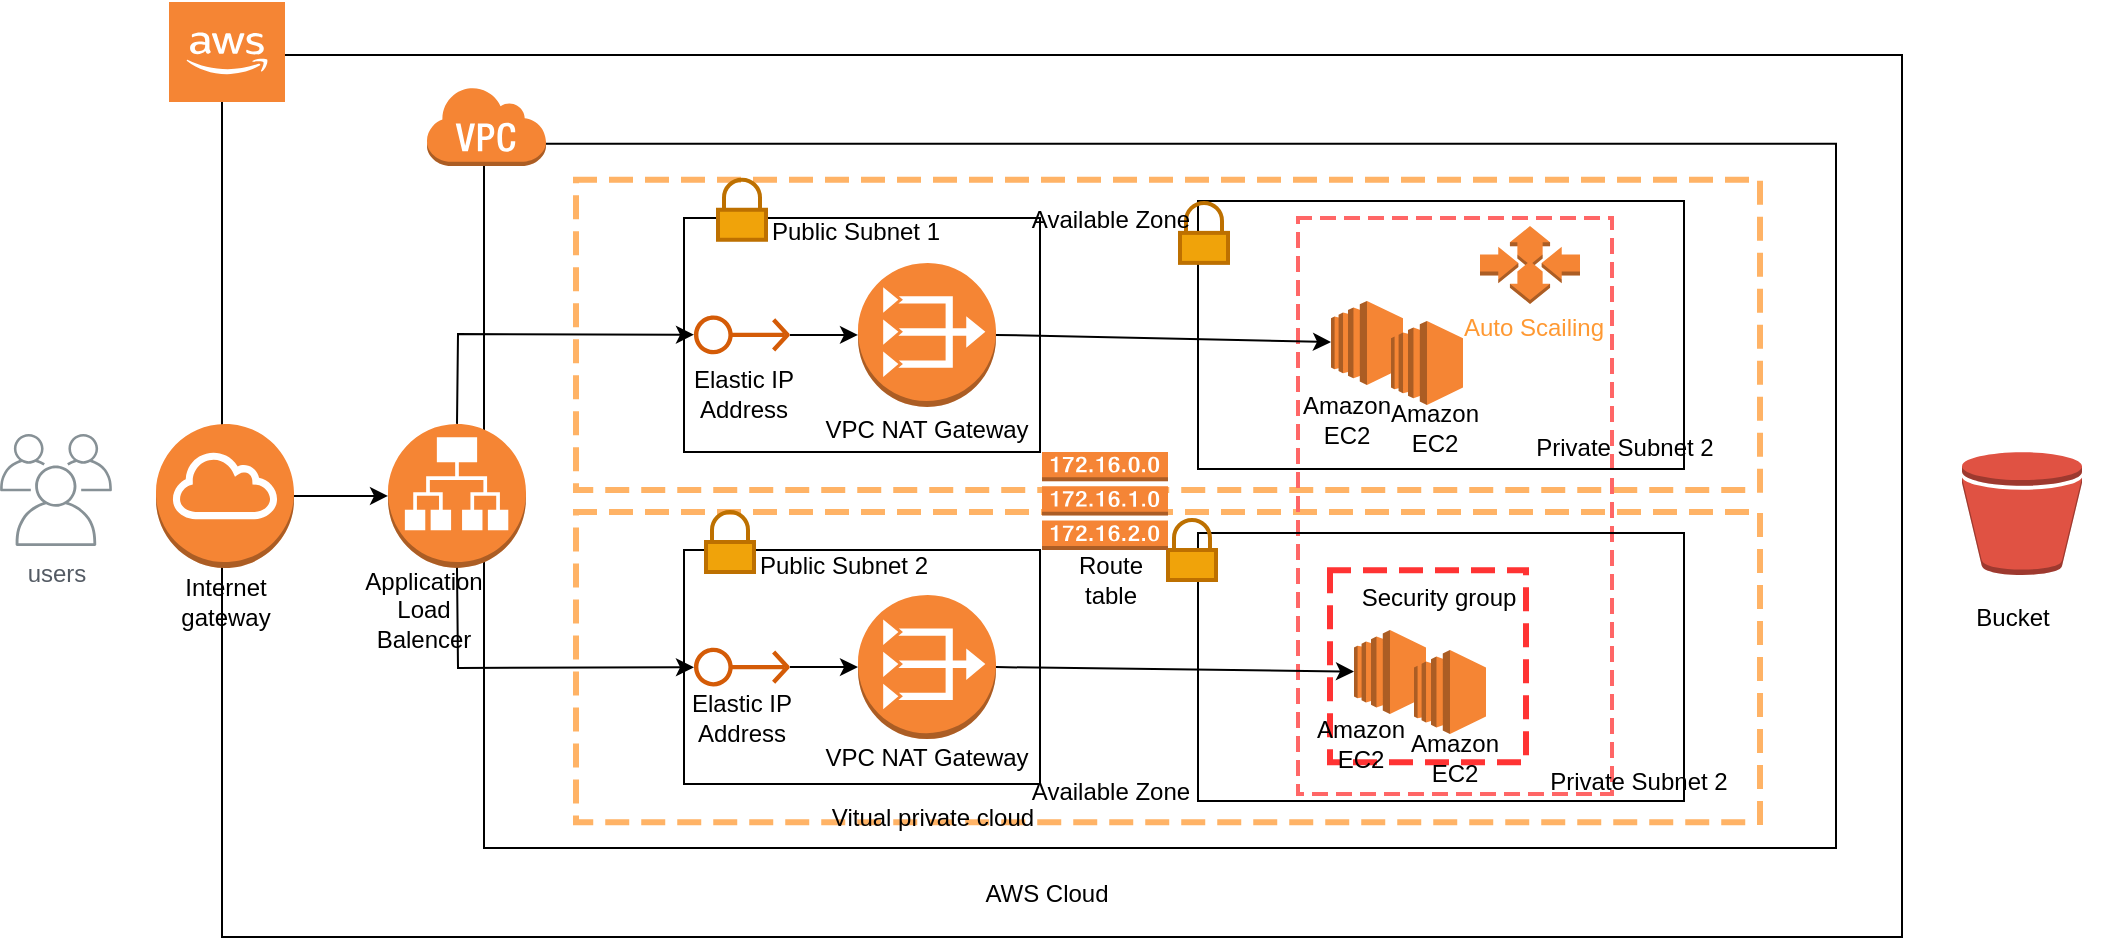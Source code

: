 <mxfile version="21.5.0" type="device">
  <diagram id="Ht1M8jgEwFfnCIfOTk4-" name="Page-1">
    <mxGraphModel dx="1434" dy="788" grid="0" gridSize="10" guides="1" tooltips="1" connect="1" arrows="1" fold="1" page="1" pageScale="1" pageWidth="1169" pageHeight="827" background="#ffffff" math="0" shadow="0">
      <root>
        <mxCell id="0" />
        <mxCell id="1" parent="0" />
        <mxCell id="6uSbmN7gZlpRDPP3WdP6-11" value="" style="shape=partialRectangle;whiteSpace=wrap;html=1;top=1;left=1;fillColor=none;strokeColor=#000000;noLabel=0;movableLabel=0;backgroundOutline=0;collapsible=0;dropTarget=0;container=0;fixDash=0;snapToPoint=0;portConstraintRotation=0;comic=0;enumerate=0;treeMoving=0;pointerEvents=1;treeFolding=0;deletable=1;cloneable=1;rotatable=0;resizeHeight=0;resizeWidth=0;fixedWidth=0;autosize=0;metaEdit=0;expand=1;recursiveResize=1;allowArrows=1;connectable=1;" vertex="1" parent="1">
          <mxGeometry x="140" y="67.5" width="840" height="441" as="geometry" />
        </mxCell>
        <mxCell id="6uSbmN7gZlpRDPP3WdP6-15" value="" style="outlineConnect=0;dashed=0;verticalLabelPosition=bottom;verticalAlign=top;align=center;html=1;shape=mxgraph.aws3.internet_gateway;fillColor=#F58534;gradientColor=none;" vertex="1" parent="1">
          <mxGeometry x="107" y="252" width="69" height="72" as="geometry" />
        </mxCell>
        <mxCell id="6uSbmN7gZlpRDPP3WdP6-16" value="users" style="sketch=0;outlineConnect=0;gradientColor=none;fontColor=#545B64;strokeColor=none;fillColor=#879196;dashed=0;verticalLabelPosition=bottom;verticalAlign=top;align=center;html=1;fontSize=12;fontStyle=0;aspect=fixed;shape=mxgraph.aws4.illustration_users;pointerEvents=1" vertex="1" parent="1">
          <mxGeometry x="29" y="257" width="56" height="56" as="geometry" />
        </mxCell>
        <mxCell id="6uSbmN7gZlpRDPP3WdP6-18" value="" style="endArrow=classic;html=1;rounded=0;strokeColor=#000000;exitX=1;exitY=0.5;exitDx=0;exitDy=0;exitPerimeter=0;entryX=0;entryY=0.5;entryDx=0;entryDy=0;entryPerimeter=0;" edge="1" parent="1" source="6uSbmN7gZlpRDPP3WdP6-15">
          <mxGeometry width="50" height="50" relative="1" as="geometry">
            <mxPoint x="83" y="585" as="sourcePoint" />
            <mxPoint x="223" y="287.94" as="targetPoint" />
          </mxGeometry>
        </mxCell>
        <mxCell id="6uSbmN7gZlpRDPP3WdP6-19" value="" style="shape=partialRectangle;whiteSpace=wrap;html=1;top=1;left=1;fillColor=none;strokeColor=#000000;noLabel=0;movableLabel=0;backgroundOutline=0;collapsible=0;dropTarget=0;container=0;fixDash=0;snapToPoint=0;portConstraintRotation=0;comic=0;enumerate=0;treeMoving=0;pointerEvents=1;treeFolding=0;deletable=1;cloneable=1;rotatable=0;resizeHeight=0;resizeWidth=0;fixedWidth=0;autosize=0;metaEdit=0;expand=1;recursiveResize=1;allowArrows=1;connectable=1;" vertex="1" parent="1">
          <mxGeometry x="271" y="111.88" width="676" height="352.12" as="geometry" />
        </mxCell>
        <mxCell id="6uSbmN7gZlpRDPP3WdP6-20" value="" style="outlineConnect=0;dashed=0;verticalLabelPosition=bottom;verticalAlign=top;align=center;html=1;shape=mxgraph.aws3.application_load_balancer;fillColor=#F58534;gradientColor=none;" vertex="1" parent="1">
          <mxGeometry x="223" y="251.94" width="69" height="72" as="geometry" />
        </mxCell>
        <mxCell id="6uSbmN7gZlpRDPP3WdP6-22" value="" style="outlineConnect=0;dashed=0;verticalLabelPosition=bottom;verticalAlign=top;align=center;html=1;shape=mxgraph.aws3.cloud_2;fillColor=#F58534;gradientColor=none;" vertex="1" parent="1">
          <mxGeometry x="113.5" y="41" width="58" height="50" as="geometry" />
        </mxCell>
        <mxCell id="6uSbmN7gZlpRDPP3WdP6-23" value="" style="shape=partialRectangle;whiteSpace=wrap;html=1;top=1;left=1;fillColor=none;strokeColor=#FFB366;noLabel=0;movableLabel=0;backgroundOutline=0;collapsible=0;dropTarget=0;container=0;fixDash=0;snapToPoint=0;portConstraintRotation=0;comic=0;enumerate=0;treeMoving=0;pointerEvents=1;treeFolding=0;deletable=1;cloneable=1;rotatable=0;resizeHeight=0;resizeWidth=0;fixedWidth=0;autosize=0;metaEdit=0;expand=1;recursiveResize=1;allowArrows=1;connectable=1;strokeWidth=3;dashed=1;perimeter=rectanglePerimeter;" vertex="1" parent="1">
          <mxGeometry x="317" y="129.88" width="592" height="155.12" as="geometry" />
        </mxCell>
        <mxCell id="6uSbmN7gZlpRDPP3WdP6-24" value="" style="outlineConnect=0;dashed=0;verticalLabelPosition=bottom;verticalAlign=top;align=center;html=1;shape=mxgraph.aws3.virtual_private_cloud;fillColor=#F58534;gradientColor=none;" vertex="1" parent="1">
          <mxGeometry x="242" y="83" width="60" height="40" as="geometry" />
        </mxCell>
        <mxCell id="6uSbmN7gZlpRDPP3WdP6-25" value="" style="shape=partialRectangle;whiteSpace=wrap;html=1;top=1;left=1;fillColor=none;strokeColor=#FFB366;noLabel=0;movableLabel=0;backgroundOutline=0;collapsible=0;dropTarget=0;container=0;fixDash=0;snapToPoint=0;portConstraintRotation=0;comic=0;enumerate=0;treeMoving=0;pointerEvents=1;treeFolding=0;deletable=1;cloneable=1;rotatable=0;resizeHeight=0;resizeWidth=0;fixedWidth=0;autosize=0;metaEdit=0;expand=1;recursiveResize=1;allowArrows=1;connectable=1;strokeWidth=3;dashed=1;" vertex="1" parent="1">
          <mxGeometry x="317" y="296" width="592" height="155.12" as="geometry" />
        </mxCell>
        <mxCell id="6uSbmN7gZlpRDPP3WdP6-26" value="" style="shape=partialRectangle;whiteSpace=wrap;html=1;top=1;left=1;fillColor=none;strokeColor=#FF6666;noLabel=0;movableLabel=0;backgroundOutline=0;collapsible=0;dropTarget=0;container=0;fixDash=0;snapToPoint=0;portConstraintRotation=0;comic=0;enumerate=0;treeMoving=0;pointerEvents=1;treeFolding=0;deletable=1;cloneable=1;rotatable=0;resizeHeight=0;resizeWidth=0;fixedWidth=0;autosize=0;metaEdit=0;expand=1;recursiveResize=1;allowArrows=1;connectable=1;strokeWidth=2;dashed=1;" vertex="1" parent="1">
          <mxGeometry x="678" y="148.94" width="157" height="288" as="geometry" />
        </mxCell>
        <mxCell id="6uSbmN7gZlpRDPP3WdP6-27" value="" style="shape=partialRectangle;whiteSpace=wrap;html=1;top=1;left=1;fillColor=none;strokeColor=#000000;noLabel=0;movableLabel=0;backgroundOutline=0;collapsible=0;dropTarget=0;container=0;fixDash=0;snapToPoint=0;portConstraintRotation=0;comic=0;enumerate=0;treeMoving=0;pointerEvents=1;treeFolding=0;deletable=1;cloneable=1;rotatable=0;resizeHeight=0;resizeWidth=0;fixedWidth=0;autosize=0;metaEdit=0;expand=1;recursiveResize=1;allowArrows=1;connectable=1;" vertex="1" parent="1">
          <mxGeometry x="371" y="148.94" width="178" height="117" as="geometry" />
        </mxCell>
        <mxCell id="6uSbmN7gZlpRDPP3WdP6-28" value="" style="shape=partialRectangle;whiteSpace=wrap;html=1;top=1;left=1;fillColor=none;strokeColor=#000000;noLabel=0;movableLabel=0;backgroundOutline=0;collapsible=0;dropTarget=0;container=0;fixDash=0;snapToPoint=0;portConstraintRotation=0;comic=0;enumerate=0;treeMoving=0;pointerEvents=1;treeFolding=0;deletable=1;cloneable=1;rotatable=0;resizeHeight=0;resizeWidth=0;fixedWidth=0;autosize=0;metaEdit=0;expand=1;recursiveResize=1;allowArrows=1;connectable=1;" vertex="1" parent="1">
          <mxGeometry x="371" y="315.06" width="178" height="117" as="geometry" />
        </mxCell>
        <mxCell id="6uSbmN7gZlpRDPP3WdP6-29" value="" style="shape=partialRectangle;whiteSpace=wrap;html=1;top=1;left=1;fillColor=none;strokeColor=#000000;noLabel=0;movableLabel=0;backgroundOutline=0;collapsible=0;dropTarget=0;container=0;fixDash=0;snapToPoint=0;portConstraintRotation=0;comic=0;enumerate=0;treeMoving=0;pointerEvents=1;treeFolding=0;deletable=1;cloneable=1;rotatable=0;resizeHeight=0;resizeWidth=0;fixedWidth=0;autosize=0;metaEdit=0;expand=1;recursiveResize=1;allowArrows=1;connectable=1;" vertex="1" parent="1">
          <mxGeometry x="628" y="140.44" width="243" height="134" as="geometry" />
        </mxCell>
        <mxCell id="6uSbmN7gZlpRDPP3WdP6-30" value="" style="shape=partialRectangle;whiteSpace=wrap;html=1;top=1;left=1;fillColor=none;strokeColor=#000000;noLabel=0;movableLabel=0;backgroundOutline=0;collapsible=0;dropTarget=0;container=0;fixDash=0;snapToPoint=0;portConstraintRotation=0;comic=0;enumerate=0;treeMoving=0;pointerEvents=1;treeFolding=0;deletable=1;cloneable=1;rotatable=0;resizeHeight=0;resizeWidth=0;fixedWidth=0;autosize=0;metaEdit=0;expand=1;recursiveResize=1;allowArrows=1;connectable=1;" vertex="1" parent="1">
          <mxGeometry x="628" y="306.56" width="243" height="134" as="geometry" />
        </mxCell>
        <mxCell id="6uSbmN7gZlpRDPP3WdP6-31" value="" style="outlineConnect=0;dashed=0;verticalLabelPosition=bottom;verticalAlign=top;align=center;html=1;shape=mxgraph.aws3.vpc_nat_gateway;fillColor=#F58534;gradientColor=none;" vertex="1" parent="1">
          <mxGeometry x="458" y="171.44" width="69" height="72" as="geometry" />
        </mxCell>
        <mxCell id="6uSbmN7gZlpRDPP3WdP6-32" value="" style="outlineConnect=0;dashed=0;verticalLabelPosition=bottom;verticalAlign=top;align=center;html=1;shape=mxgraph.aws3.vpc_nat_gateway;fillColor=#F58534;gradientColor=none;" vertex="1" parent="1">
          <mxGeometry x="458" y="337.56" width="69" height="72" as="geometry" />
        </mxCell>
        <mxCell id="6uSbmN7gZlpRDPP3WdP6-33" value="" style="sketch=0;outlineConnect=0;fontColor=#232F3E;gradientColor=none;fillColor=#D45B07;strokeColor=none;dashed=0;verticalLabelPosition=bottom;verticalAlign=top;align=center;html=1;fontSize=12;fontStyle=0;aspect=fixed;pointerEvents=1;shape=mxgraph.aws4.elastic_ip_address;" vertex="1" parent="1">
          <mxGeometry x="376" y="197.44" width="48" height="20" as="geometry" />
        </mxCell>
        <mxCell id="6uSbmN7gZlpRDPP3WdP6-35" value="" style="sketch=0;outlineConnect=0;fontColor=#232F3E;gradientColor=none;fillColor=#D45B07;strokeColor=none;dashed=0;verticalLabelPosition=bottom;verticalAlign=top;align=center;html=1;fontSize=12;fontStyle=0;aspect=fixed;pointerEvents=1;shape=mxgraph.aws4.elastic_ip_address;" vertex="1" parent="1">
          <mxGeometry x="376" y="363.56" width="48" height="20" as="geometry" />
        </mxCell>
        <mxCell id="6uSbmN7gZlpRDPP3WdP6-36" value="" style="outlineConnect=0;dashed=0;verticalLabelPosition=bottom;verticalAlign=top;align=center;html=1;shape=mxgraph.aws3.auto_scaling;fillColor=#F58534;gradientColor=none;" vertex="1" parent="1">
          <mxGeometry x="769" y="153" width="50" height="39" as="geometry" />
        </mxCell>
        <mxCell id="6uSbmN7gZlpRDPP3WdP6-37" value="" style="outlineConnect=0;dashed=0;verticalLabelPosition=bottom;verticalAlign=top;align=center;html=1;shape=mxgraph.aws3.ec2;fillColor=#F58534;gradientColor=none;" vertex="1" parent="1">
          <mxGeometry x="694.5" y="190.44" width="36" height="42" as="geometry" />
        </mxCell>
        <mxCell id="6uSbmN7gZlpRDPP3WdP6-38" value="" style="outlineConnect=0;dashed=0;verticalLabelPosition=bottom;verticalAlign=top;align=center;html=1;shape=mxgraph.aws3.ec2;fillColor=#F58534;gradientColor=none;" vertex="1" parent="1">
          <mxGeometry x="724.5" y="200.44" width="36" height="42" as="geometry" />
        </mxCell>
        <mxCell id="6uSbmN7gZlpRDPP3WdP6-39" value="" style="outlineConnect=0;dashed=0;verticalLabelPosition=bottom;verticalAlign=top;align=center;html=1;shape=mxgraph.aws3.ec2;fillColor=#F58534;gradientColor=none;" vertex="1" parent="1">
          <mxGeometry x="706" y="355" width="36" height="42" as="geometry" />
        </mxCell>
        <mxCell id="6uSbmN7gZlpRDPP3WdP6-40" value="" style="outlineConnect=0;dashed=0;verticalLabelPosition=bottom;verticalAlign=top;align=center;html=1;shape=mxgraph.aws3.ec2;fillColor=#F58534;gradientColor=none;" vertex="1" parent="1">
          <mxGeometry x="736" y="365" width="36" height="42" as="geometry" />
        </mxCell>
        <mxCell id="6uSbmN7gZlpRDPP3WdP6-41" value="" style="shape=partialRectangle;whiteSpace=wrap;html=1;top=1;left=1;fillColor=none;strokeColor=#FF3333;noLabel=0;movableLabel=0;backgroundOutline=0;collapsible=0;dropTarget=0;container=0;fixDash=0;snapToPoint=0;portConstraintRotation=0;comic=0;enumerate=0;treeMoving=0;pointerEvents=1;treeFolding=0;deletable=1;cloneable=1;rotatable=0;resizeHeight=0;resizeWidth=0;fixedWidth=0;autosize=0;metaEdit=0;expand=1;recursiveResize=1;allowArrows=1;connectable=1;strokeWidth=3;dashed=1;" vertex="1" parent="1">
          <mxGeometry x="694" y="325.12" width="98" height="96" as="geometry" />
        </mxCell>
        <mxCell id="6uSbmN7gZlpRDPP3WdP6-42" value="" style="html=1;verticalLabelPosition=bottom;align=center;labelBackgroundColor=#ffffff;verticalAlign=top;strokeWidth=2;strokeColor=#BD7000;shadow=0;dashed=0;shape=mxgraph.ios7.icons.locked;fillColor=#f0a30a;fontColor=#000000;" vertex="1" parent="1">
          <mxGeometry x="388" y="129.88" width="24" height="30" as="geometry" />
        </mxCell>
        <mxCell id="6uSbmN7gZlpRDPP3WdP6-43" value="" style="html=1;verticalLabelPosition=bottom;align=center;labelBackgroundColor=#ffffff;verticalAlign=top;strokeWidth=2;strokeColor=#BD7000;shadow=0;dashed=0;shape=mxgraph.ios7.icons.locked;fillColor=#f0a30a;fontColor=#000000;" vertex="1" parent="1">
          <mxGeometry x="382" y="296" width="24" height="30" as="geometry" />
        </mxCell>
        <mxCell id="6uSbmN7gZlpRDPP3WdP6-44" value="" style="html=1;verticalLabelPosition=bottom;align=center;labelBackgroundColor=#ffffff;verticalAlign=top;strokeWidth=2;strokeColor=#BD7000;shadow=0;dashed=0;shape=mxgraph.ios7.icons.locked;fillColor=#f0a30a;fontColor=#000000;" vertex="1" parent="1">
          <mxGeometry x="619" y="141.44" width="24" height="30" as="geometry" />
        </mxCell>
        <mxCell id="6uSbmN7gZlpRDPP3WdP6-45" value="" style="html=1;verticalLabelPosition=bottom;align=center;labelBackgroundColor=#ffffff;verticalAlign=top;strokeWidth=2;strokeColor=#BD7000;shadow=0;dashed=0;shape=mxgraph.ios7.icons.locked;fillColor=#f0a30a;fontColor=#000000;" vertex="1" parent="1">
          <mxGeometry x="613" y="300" width="24" height="30" as="geometry" />
        </mxCell>
        <mxCell id="6uSbmN7gZlpRDPP3WdP6-46" value="" style="outlineConnect=0;dashed=0;verticalLabelPosition=bottom;verticalAlign=top;align=center;html=1;shape=mxgraph.aws3.route_table;fillColor=#F58536;gradientColor=none;" vertex="1" parent="1">
          <mxGeometry x="550" y="265.94" width="63" height="49" as="geometry" />
        </mxCell>
        <mxCell id="6uSbmN7gZlpRDPP3WdP6-47" value="&lt;font color=&quot;#000000&quot;&gt;Internet gateway&lt;/font&gt;" style="text;html=1;strokeColor=none;fillColor=none;align=center;verticalAlign=middle;whiteSpace=wrap;rounded=0;" vertex="1" parent="1">
          <mxGeometry x="111.5" y="326" width="60" height="30" as="geometry" />
        </mxCell>
        <mxCell id="6uSbmN7gZlpRDPP3WdP6-49" value="&lt;font color=&quot;#000000&quot;&gt;Application Load Balencer&lt;/font&gt;" style="text;html=1;strokeColor=none;fillColor=none;align=center;verticalAlign=middle;whiteSpace=wrap;rounded=0;" vertex="1" parent="1">
          <mxGeometry x="211" y="330" width="60" height="30" as="geometry" />
        </mxCell>
        <mxCell id="6uSbmN7gZlpRDPP3WdP6-50" value="" style="endArrow=classic;html=1;rounded=0;strokeColor=#000000;exitX=0.5;exitY=0;exitDx=0;exitDy=0;exitPerimeter=0;" edge="1" parent="1" source="6uSbmN7gZlpRDPP3WdP6-20" target="6uSbmN7gZlpRDPP3WdP6-33">
          <mxGeometry width="50" height="50" relative="1" as="geometry">
            <mxPoint x="186" y="298" as="sourcePoint" />
            <mxPoint x="233" y="297.94" as="targetPoint" />
            <Array as="points">
              <mxPoint x="258" y="207" />
            </Array>
          </mxGeometry>
        </mxCell>
        <mxCell id="6uSbmN7gZlpRDPP3WdP6-51" value="" style="endArrow=classic;html=1;rounded=0;strokeColor=#000000;exitX=0.5;exitY=1;exitDx=0;exitDy=0;exitPerimeter=0;" edge="1" parent="1" source="6uSbmN7gZlpRDPP3WdP6-20" target="6uSbmN7gZlpRDPP3WdP6-35">
          <mxGeometry width="50" height="50" relative="1" as="geometry">
            <mxPoint x="268" y="262" as="sourcePoint" />
            <mxPoint x="386" y="217" as="targetPoint" />
            <Array as="points">
              <mxPoint x="258" y="374" />
            </Array>
          </mxGeometry>
        </mxCell>
        <mxCell id="6uSbmN7gZlpRDPP3WdP6-52" value="&lt;font color=&quot;#000000&quot;&gt;Elastic IP Address&lt;/font&gt;" style="text;html=1;strokeColor=none;fillColor=none;align=center;verticalAlign=middle;whiteSpace=wrap;rounded=0;" vertex="1" parent="1">
          <mxGeometry x="371" y="222" width="60" height="30" as="geometry" />
        </mxCell>
        <mxCell id="6uSbmN7gZlpRDPP3WdP6-53" value="&lt;font color=&quot;#000000&quot;&gt;Elastic IP Address&lt;/font&gt;" style="text;html=1;strokeColor=none;fillColor=none;align=center;verticalAlign=middle;whiteSpace=wrap;rounded=0;" vertex="1" parent="1">
          <mxGeometry x="370" y="383.56" width="60" height="30" as="geometry" />
        </mxCell>
        <mxCell id="6uSbmN7gZlpRDPP3WdP6-54" value="" style="endArrow=classic;html=1;rounded=0;strokeColor=#000000;entryX=0;entryY=0.5;entryDx=0;entryDy=0;entryPerimeter=0;" edge="1" parent="1" source="6uSbmN7gZlpRDPP3WdP6-33" target="6uSbmN7gZlpRDPP3WdP6-31">
          <mxGeometry width="50" height="50" relative="1" as="geometry">
            <mxPoint x="186" y="298" as="sourcePoint" />
            <mxPoint x="233" y="297.94" as="targetPoint" />
          </mxGeometry>
        </mxCell>
        <mxCell id="6uSbmN7gZlpRDPP3WdP6-55" value="" style="endArrow=classic;html=1;rounded=0;strokeColor=#000000;entryX=0;entryY=0.5;entryDx=0;entryDy=0;entryPerimeter=0;" edge="1" parent="1" source="6uSbmN7gZlpRDPP3WdP6-35" target="6uSbmN7gZlpRDPP3WdP6-32">
          <mxGeometry width="50" height="50" relative="1" as="geometry">
            <mxPoint x="196" y="308" as="sourcePoint" />
            <mxPoint x="243" y="307.94" as="targetPoint" />
          </mxGeometry>
        </mxCell>
        <mxCell id="6uSbmN7gZlpRDPP3WdP6-57" value="&lt;font color=&quot;#000000&quot;&gt;AWS Cloud&lt;/font&gt;" style="text;html=1;strokeColor=none;fillColor=none;align=center;verticalAlign=middle;whiteSpace=wrap;rounded=0;" vertex="1" parent="1">
          <mxGeometry x="513" y="472" width="79" height="30" as="geometry" />
        </mxCell>
        <mxCell id="6uSbmN7gZlpRDPP3WdP6-58" value="&lt;font color=&quot;#000000&quot;&gt;Available Zone&lt;/font&gt;" style="text;html=1;strokeColor=none;fillColor=none;align=center;verticalAlign=middle;whiteSpace=wrap;rounded=0;" vertex="1" parent="1">
          <mxGeometry x="536" y="421.12" width="97" height="30" as="geometry" />
        </mxCell>
        <mxCell id="6uSbmN7gZlpRDPP3WdP6-59" value="&lt;font color=&quot;#000000&quot;&gt;Available Zone&lt;/font&gt;" style="text;html=1;strokeColor=none;fillColor=none;align=center;verticalAlign=middle;whiteSpace=wrap;rounded=0;" vertex="1" parent="1">
          <mxGeometry x="536" y="135" width="97" height="30" as="geometry" />
        </mxCell>
        <mxCell id="6uSbmN7gZlpRDPP3WdP6-60" value="&lt;font color=&quot;#000000&quot;&gt;Vitual private cloud&lt;/font&gt;" style="text;html=1;strokeColor=none;fillColor=none;align=center;verticalAlign=middle;whiteSpace=wrap;rounded=0;" vertex="1" parent="1">
          <mxGeometry x="441" y="434" width="109" height="30" as="geometry" />
        </mxCell>
        <mxCell id="6uSbmN7gZlpRDPP3WdP6-61" value="&lt;font color=&quot;#000000&quot;&gt;Public Subnet 2&lt;/font&gt;" style="text;html=1;strokeColor=none;fillColor=none;align=center;verticalAlign=middle;whiteSpace=wrap;rounded=0;" vertex="1" parent="1">
          <mxGeometry x="406" y="307.56" width="90" height="30" as="geometry" />
        </mxCell>
        <mxCell id="6uSbmN7gZlpRDPP3WdP6-62" value="&lt;font color=&quot;#000000&quot;&gt;Public Subnet 1&lt;/font&gt;" style="text;html=1;strokeColor=none;fillColor=none;align=center;verticalAlign=middle;whiteSpace=wrap;rounded=0;" vertex="1" parent="1">
          <mxGeometry x="412" y="141.44" width="90" height="30" as="geometry" />
        </mxCell>
        <mxCell id="6uSbmN7gZlpRDPP3WdP6-63" value="&lt;font color=&quot;#000000&quot;&gt;VPC NAT Gateway&lt;/font&gt;" style="text;html=1;strokeColor=none;fillColor=none;align=center;verticalAlign=middle;whiteSpace=wrap;rounded=0;" vertex="1" parent="1">
          <mxGeometry x="438" y="240" width="109" height="30" as="geometry" />
        </mxCell>
        <mxCell id="6uSbmN7gZlpRDPP3WdP6-64" value="&lt;font color=&quot;#000000&quot;&gt;VPC NAT Gateway&lt;/font&gt;" style="text;html=1;strokeColor=none;fillColor=none;align=center;verticalAlign=middle;whiteSpace=wrap;rounded=0;" vertex="1" parent="1">
          <mxGeometry x="438" y="404" width="109" height="30" as="geometry" />
        </mxCell>
        <mxCell id="6uSbmN7gZlpRDPP3WdP6-65" value="&lt;font color=&quot;#000000&quot;&gt;Private Subnet 2&lt;/font&gt;" style="text;html=1;strokeColor=none;fillColor=none;align=center;verticalAlign=middle;whiteSpace=wrap;rounded=0;" vertex="1" parent="1">
          <mxGeometry x="801" y="416" width="95" height="30" as="geometry" />
        </mxCell>
        <mxCell id="6uSbmN7gZlpRDPP3WdP6-66" value="&lt;font color=&quot;#000000&quot;&gt;Private Subnet 2&lt;/font&gt;" style="text;html=1;strokeColor=none;fillColor=none;align=center;verticalAlign=middle;whiteSpace=wrap;rounded=0;" vertex="1" parent="1">
          <mxGeometry x="794" y="249" width="95" height="30" as="geometry" />
        </mxCell>
        <mxCell id="6uSbmN7gZlpRDPP3WdP6-67" value="&lt;font color=&quot;#ff9933&quot;&gt;Auto Scailing&lt;/font&gt;" style="text;html=1;strokeColor=none;fillColor=none;align=center;verticalAlign=middle;whiteSpace=wrap;rounded=0;" vertex="1" parent="1">
          <mxGeometry x="757" y="190.44" width="78" height="27" as="geometry" />
        </mxCell>
        <mxCell id="6uSbmN7gZlpRDPP3WdP6-68" value="&lt;font color=&quot;#000000&quot;&gt;Amazon EC2&lt;/font&gt;" style="text;html=1;strokeColor=none;fillColor=none;align=center;verticalAlign=middle;whiteSpace=wrap;rounded=0;" vertex="1" parent="1">
          <mxGeometry x="677.5" y="235.44" width="49" height="30" as="geometry" />
        </mxCell>
        <mxCell id="6uSbmN7gZlpRDPP3WdP6-69" value="&lt;font color=&quot;#000000&quot;&gt;Amazon EC2&lt;/font&gt;" style="text;html=1;strokeColor=none;fillColor=none;align=center;verticalAlign=middle;whiteSpace=wrap;rounded=0;" vertex="1" parent="1">
          <mxGeometry x="721.5" y="239.44" width="49" height="30" as="geometry" />
        </mxCell>
        <mxCell id="6uSbmN7gZlpRDPP3WdP6-70" value="&lt;font color=&quot;#000000&quot;&gt;Amazon EC2&lt;/font&gt;" style="text;html=1;strokeColor=none;fillColor=none;align=center;verticalAlign=middle;whiteSpace=wrap;rounded=0;" vertex="1" parent="1">
          <mxGeometry x="685" y="397" width="49" height="30" as="geometry" />
        </mxCell>
        <mxCell id="6uSbmN7gZlpRDPP3WdP6-71" value="&lt;font color=&quot;#000000&quot;&gt;Amazon EC2&lt;/font&gt;" style="text;html=1;strokeColor=none;fillColor=none;align=center;verticalAlign=middle;whiteSpace=wrap;rounded=0;" vertex="1" parent="1">
          <mxGeometry x="732" y="404" width="49" height="30" as="geometry" />
        </mxCell>
        <mxCell id="6uSbmN7gZlpRDPP3WdP6-72" value="&lt;font color=&quot;#000000&quot;&gt;Security group&lt;/font&gt;" style="text;html=1;strokeColor=none;fillColor=none;align=center;verticalAlign=middle;whiteSpace=wrap;rounded=0;" vertex="1" parent="1">
          <mxGeometry x="701" y="324" width="95" height="30" as="geometry" />
        </mxCell>
        <mxCell id="6uSbmN7gZlpRDPP3WdP6-73" value="" style="outlineConnect=0;dashed=0;verticalLabelPosition=bottom;verticalAlign=top;align=center;html=1;shape=mxgraph.aws3.bucket;fillColor=#E05243;gradientColor=none;" vertex="1" parent="1">
          <mxGeometry x="1010" y="266" width="60" height="61.5" as="geometry" />
        </mxCell>
        <mxCell id="6uSbmN7gZlpRDPP3WdP6-74" value="&lt;font color=&quot;#000000&quot;&gt;Bucket&lt;/font&gt;" style="text;html=1;strokeColor=none;fillColor=none;align=center;verticalAlign=middle;whiteSpace=wrap;rounded=0;" vertex="1" parent="1">
          <mxGeometry x="988" y="333.56" width="95" height="30" as="geometry" />
        </mxCell>
        <mxCell id="6uSbmN7gZlpRDPP3WdP6-75" value="&lt;font color=&quot;#000000&quot;&gt;Route table&lt;/font&gt;" style="text;html=1;strokeColor=none;fillColor=none;align=center;verticalAlign=middle;whiteSpace=wrap;rounded=0;" vertex="1" parent="1">
          <mxGeometry x="560" y="315.06" width="49" height="30" as="geometry" />
        </mxCell>
        <mxCell id="6uSbmN7gZlpRDPP3WdP6-76" value="" style="endArrow=classic;html=1;rounded=0;strokeColor=#000000;exitX=1;exitY=0.5;exitDx=0;exitDy=0;exitPerimeter=0;" edge="1" parent="1" source="6uSbmN7gZlpRDPP3WdP6-31" target="6uSbmN7gZlpRDPP3WdP6-37">
          <mxGeometry width="50" height="50" relative="1" as="geometry">
            <mxPoint x="186" y="298" as="sourcePoint" />
            <mxPoint x="233" y="297.94" as="targetPoint" />
          </mxGeometry>
        </mxCell>
        <mxCell id="6uSbmN7gZlpRDPP3WdP6-77" value="" style="endArrow=classic;html=1;rounded=0;strokeColor=#000000;exitX=1;exitY=0.5;exitDx=0;exitDy=0;exitPerimeter=0;" edge="1" parent="1" source="6uSbmN7gZlpRDPP3WdP6-32" target="6uSbmN7gZlpRDPP3WdP6-39">
          <mxGeometry width="50" height="50" relative="1" as="geometry">
            <mxPoint x="537" y="217" as="sourcePoint" />
            <mxPoint x="711" y="569" as="targetPoint" />
          </mxGeometry>
        </mxCell>
      </root>
    </mxGraphModel>
  </diagram>
</mxfile>
